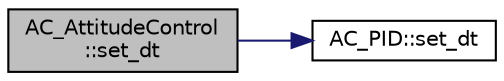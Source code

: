 digraph "AC_AttitudeControl::set_dt"
{
 // INTERACTIVE_SVG=YES
  edge [fontname="Helvetica",fontsize="10",labelfontname="Helvetica",labelfontsize="10"];
  node [fontname="Helvetica",fontsize="10",shape=record];
  rankdir="LR";
  Node1 [label="AC_AttitudeControl\l::set_dt",height=0.2,width=0.4,color="black", fillcolor="grey75", style="filled" fontcolor="black"];
  Node1 -> Node2 [color="midnightblue",fontsize="10",style="solid",fontname="Helvetica"];
  Node2 [label="AC_PID::set_dt",height=0.2,width=0.4,color="black", fillcolor="white", style="filled",URL="$classAC__PID.html#a130a8cbce6b6e37484f01020fdc423a3"];
}

